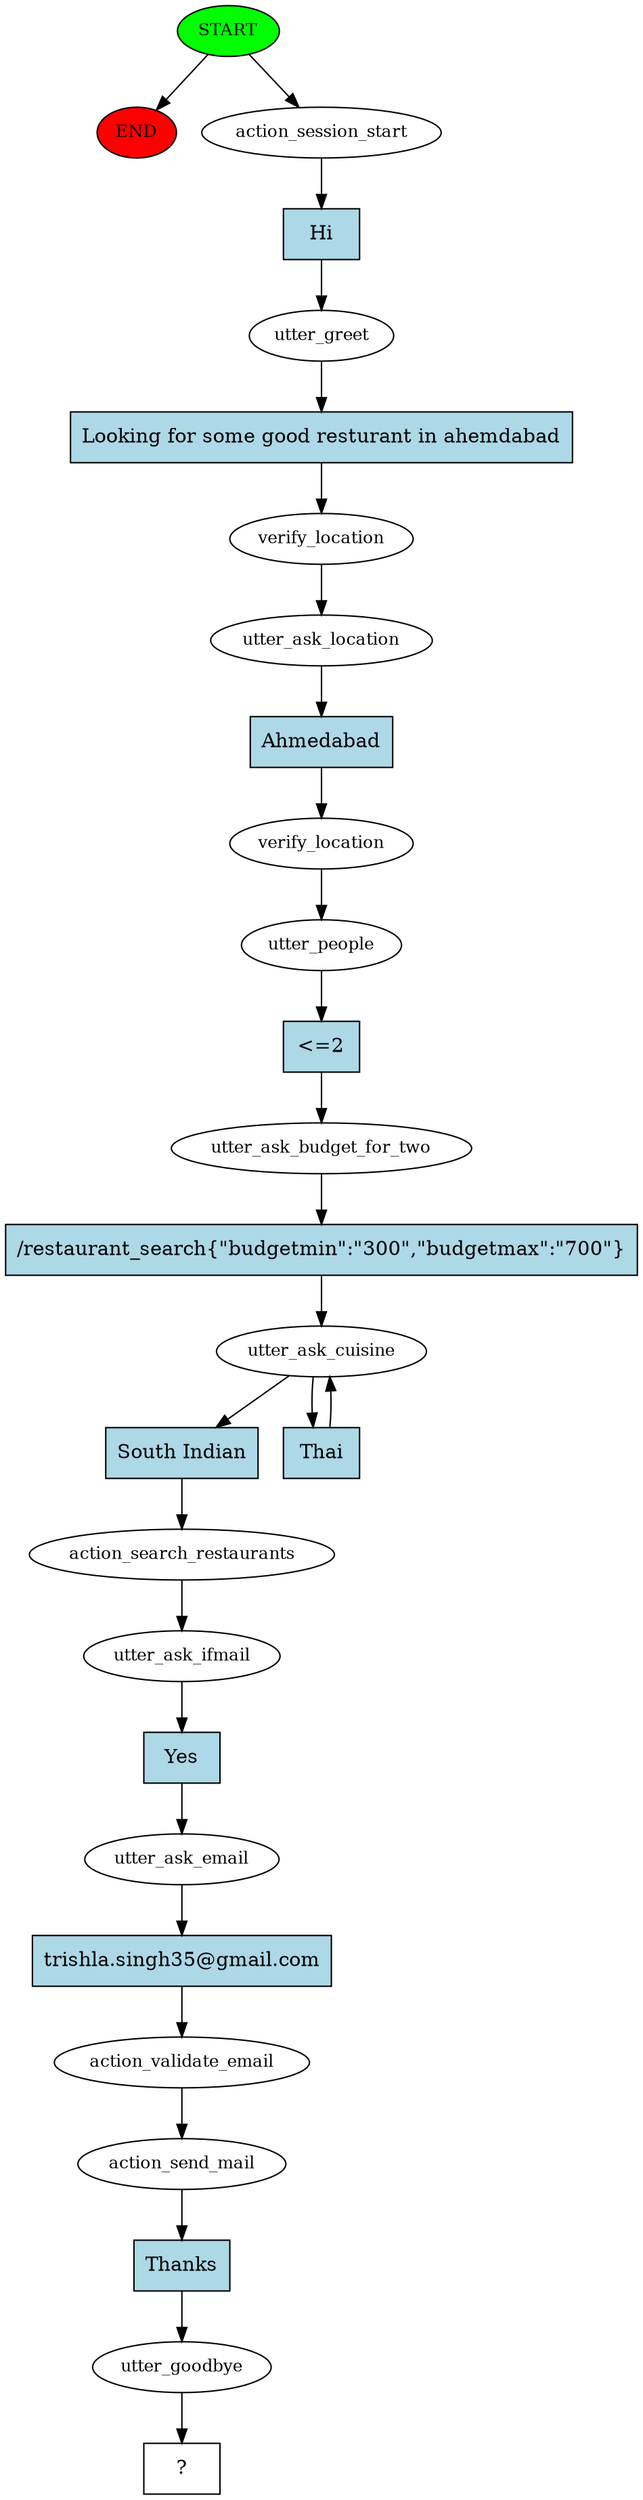 digraph  {
0 [class="start active", fillcolor=green, fontsize=12, label=START, style=filled];
"-1" [class=end, fillcolor=red, fontsize=12, label=END, style=filled];
1 [class=active, fontsize=12, label=action_session_start];
2 [class=active, fontsize=12, label=utter_greet];
3 [class=active, fontsize=12, label=verify_location];
4 [class=active, fontsize=12, label=utter_ask_location];
5 [class=active, fontsize=12, label=verify_location];
6 [class=active, fontsize=12, label=utter_people];
7 [class=active, fontsize=12, label=utter_ask_budget_for_two];
8 [class=active, fontsize=12, label=utter_ask_cuisine];
10 [class=active, fontsize=12, label=action_search_restaurants];
11 [class=active, fontsize=12, label=utter_ask_ifmail];
12 [class=active, fontsize=12, label=utter_ask_email];
13 [class=active, fontsize=12, label=action_validate_email];
14 [class=active, fontsize=12, label=action_send_mail];
15 [class=active, fontsize=12, label=utter_goodbye];
16 [class="intent dashed active", label="  ?  ", shape=rect];
17 [class="intent active", fillcolor=lightblue, label=Hi, shape=rect, style=filled];
18 [class="intent active", fillcolor=lightblue, label="Looking for some good resturant in ahemdabad", shape=rect, style=filled];
19 [class="intent active", fillcolor=lightblue, label=Ahmedabad, shape=rect, style=filled];
20 [class="intent active", fillcolor=lightblue, label="<=2", shape=rect, style=filled];
21 [class="intent active", fillcolor=lightblue, label="/restaurant_search{\"budgetmin\":\"300\",\"budgetmax\":\"700\"}", shape=rect, style=filled];
22 [class="intent active", fillcolor=lightblue, label="South Indian", shape=rect, style=filled];
23 [class="intent active", fillcolor=lightblue, label=Thai, shape=rect, style=filled];
24 [class="intent active", fillcolor=lightblue, label=Yes, shape=rect, style=filled];
25 [class="intent active", fillcolor=lightblue, label="trishla.singh35@gmail.com", shape=rect, style=filled];
26 [class="intent active", fillcolor=lightblue, label=Thanks, shape=rect, style=filled];
0 -> "-1"  [class="", key=NONE, label=""];
0 -> 1  [class=active, key=NONE, label=""];
1 -> 17  [class=active, key=0];
2 -> 18  [class=active, key=0];
3 -> 4  [class=active, key=NONE, label=""];
4 -> 19  [class=active, key=0];
5 -> 6  [class=active, key=NONE, label=""];
6 -> 20  [class=active, key=0];
7 -> 21  [class=active, key=0];
8 -> 22  [class=active, key=0];
8 -> 23  [class=active, key=0];
10 -> 11  [class=active, key=NONE, label=""];
11 -> 24  [class=active, key=0];
12 -> 25  [class=active, key=0];
13 -> 14  [class=active, key=NONE, label=""];
14 -> 26  [class=active, key=0];
15 -> 16  [class=active, key=NONE, label=""];
17 -> 2  [class=active, key=0];
18 -> 3  [class=active, key=0];
19 -> 5  [class=active, key=0];
20 -> 7  [class=active, key=0];
21 -> 8  [class=active, key=0];
22 -> 10  [class=active, key=0];
23 -> 8  [class=active, key=0];
24 -> 12  [class=active, key=0];
25 -> 13  [class=active, key=0];
26 -> 15  [class=active, key=0];
}
